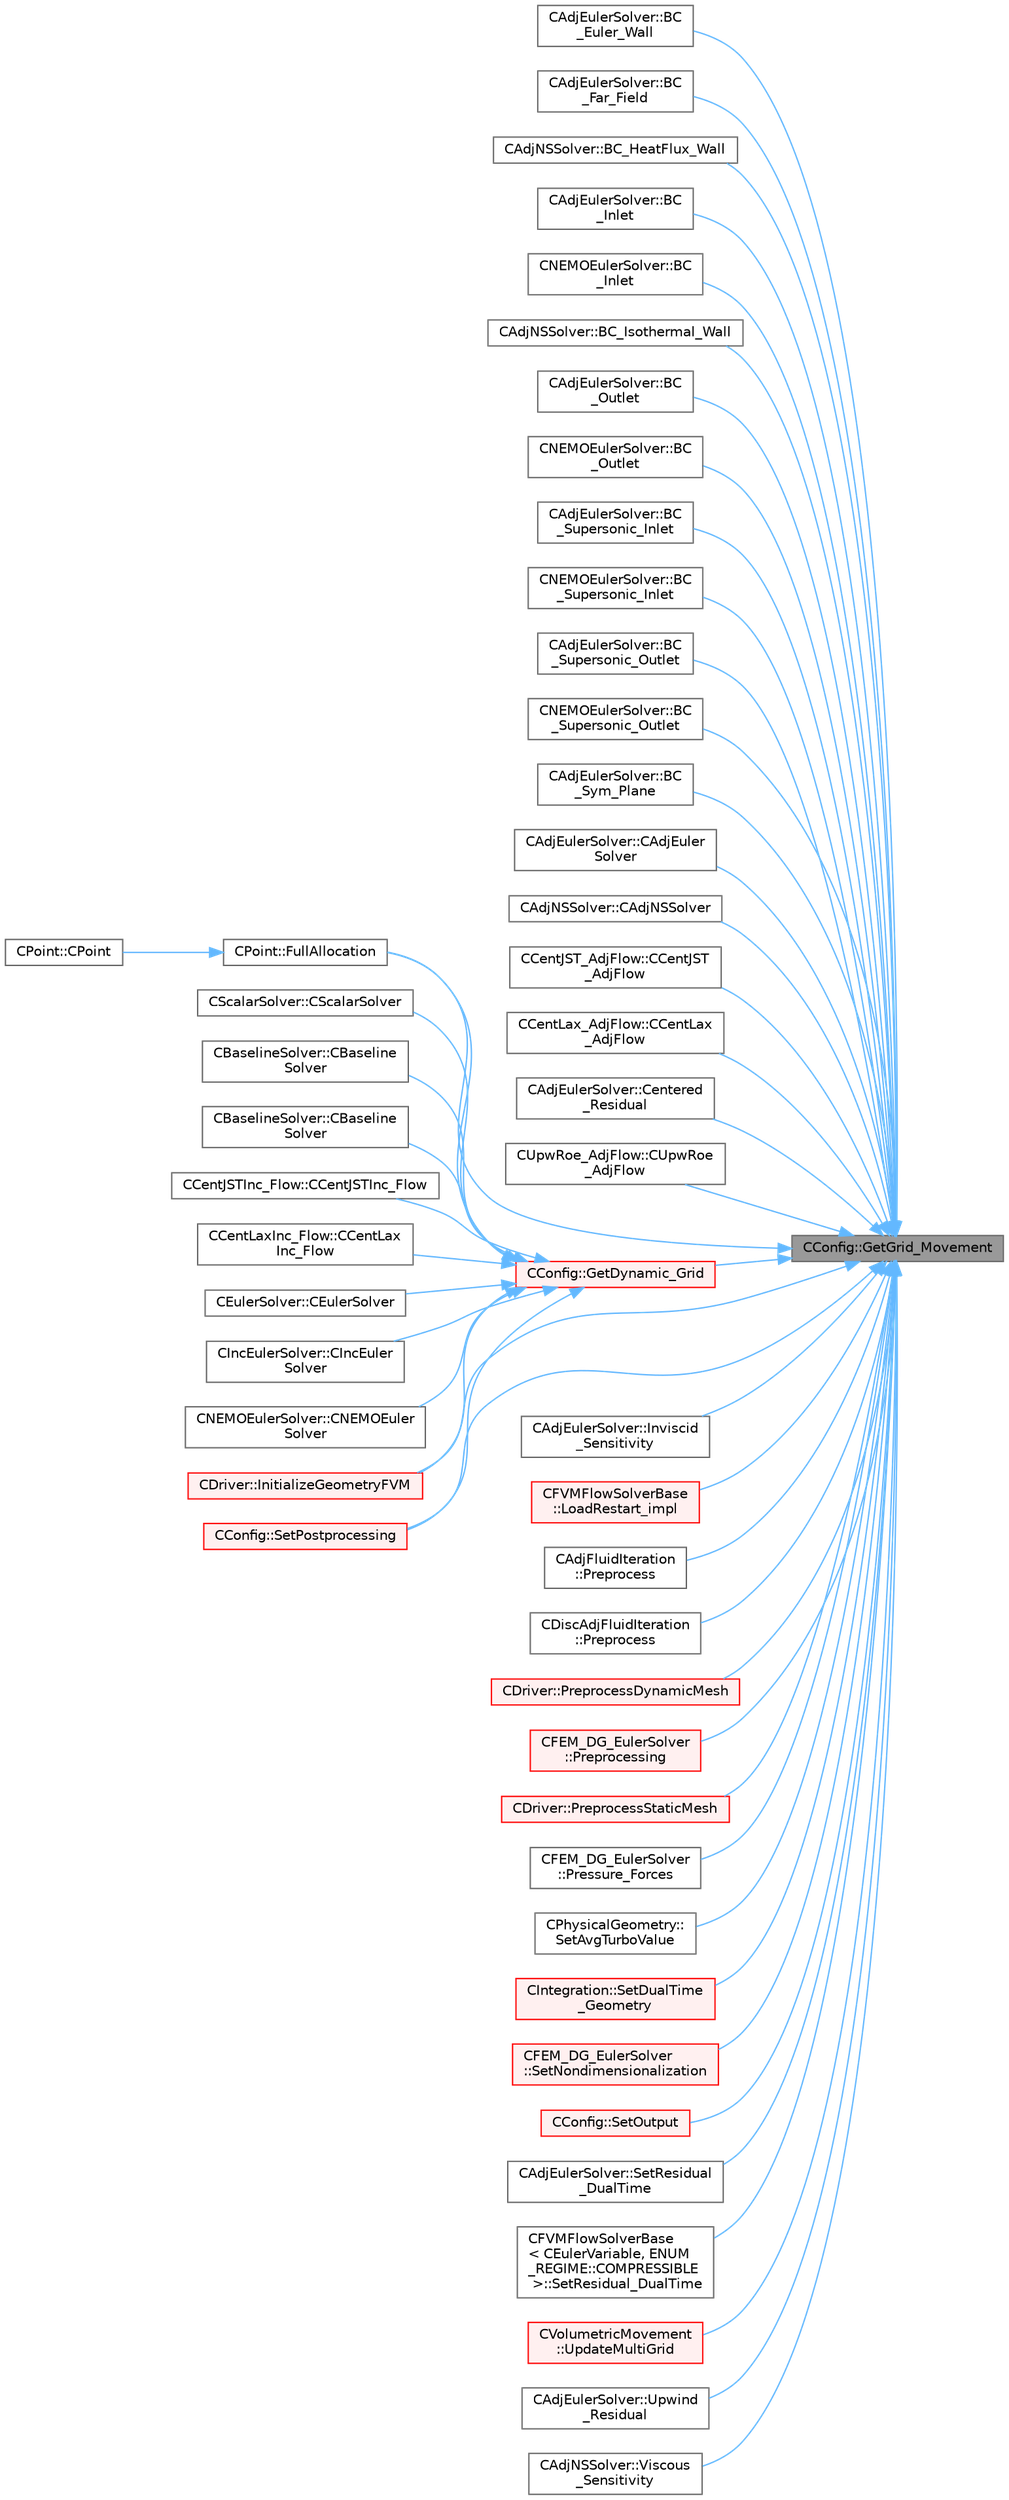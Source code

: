 digraph "CConfig::GetGrid_Movement"
{
 // LATEX_PDF_SIZE
  bgcolor="transparent";
  edge [fontname=Helvetica,fontsize=10,labelfontname=Helvetica,labelfontsize=10];
  node [fontname=Helvetica,fontsize=10,shape=box,height=0.2,width=0.4];
  rankdir="RL";
  Node1 [id="Node000001",label="CConfig::GetGrid_Movement",height=0.2,width=0.4,color="gray40", fillcolor="grey60", style="filled", fontcolor="black",tooltip="Get information about the grid movement."];
  Node1 -> Node2 [id="edge1_Node000001_Node000002",dir="back",color="steelblue1",style="solid",tooltip=" "];
  Node2 [id="Node000002",label="CAdjEulerSolver::BC\l_Euler_Wall",height=0.2,width=0.4,color="grey40", fillcolor="white", style="filled",URL="$classCAdjEulerSolver.html#aa58f0e46e0a15e9d5f0639f884b2ebfd",tooltip="Impose via the residual the adjoint Euler wall boundary condition."];
  Node1 -> Node3 [id="edge2_Node000001_Node000003",dir="back",color="steelblue1",style="solid",tooltip=" "];
  Node3 [id="Node000003",label="CAdjEulerSolver::BC\l_Far_Field",height=0.2,width=0.4,color="grey40", fillcolor="white", style="filled",URL="$classCAdjEulerSolver.html#ad145d66ed2938ef1b6a187d3133ee101",tooltip="Impose the boundary condition to the far field using characteristics."];
  Node1 -> Node4 [id="edge3_Node000001_Node000004",dir="back",color="steelblue1",style="solid",tooltip=" "];
  Node4 [id="Node000004",label="CAdjNSSolver::BC_HeatFlux_Wall",height=0.2,width=0.4,color="grey40", fillcolor="white", style="filled",URL="$classCAdjNSSolver.html#aac064a699355df483ca48c40e7c50675",tooltip="Impose via the residual or brute force the Navier-Stokes adjoint boundary condition (heat flux)."];
  Node1 -> Node5 [id="edge4_Node000001_Node000005",dir="back",color="steelblue1",style="solid",tooltip=" "];
  Node5 [id="Node000005",label="CAdjEulerSolver::BC\l_Inlet",height=0.2,width=0.4,color="grey40", fillcolor="white", style="filled",URL="$classCAdjEulerSolver.html#ae32700e955c44bc12de7a818d8e412bf",tooltip="Impose the inlet boundary condition."];
  Node1 -> Node6 [id="edge5_Node000001_Node000006",dir="back",color="steelblue1",style="solid",tooltip=" "];
  Node6 [id="Node000006",label="CNEMOEulerSolver::BC\l_Inlet",height=0.2,width=0.4,color="grey40", fillcolor="white", style="filled",URL="$classCNEMOEulerSolver.html#a715d85f7c0791a1258fba5746257cba0",tooltip="Impose a subsonic inlet boundary condition."];
  Node1 -> Node7 [id="edge6_Node000001_Node000007",dir="back",color="steelblue1",style="solid",tooltip=" "];
  Node7 [id="Node000007",label="CAdjNSSolver::BC_Isothermal_Wall",height=0.2,width=0.4,color="grey40", fillcolor="white", style="filled",URL="$classCAdjNSSolver.html#a159875229feba5b14c433990e5a89d60",tooltip="Impose via the residual or brute force the Navier-Stokes adjoint boundary condition (heat flux)."];
  Node1 -> Node8 [id="edge7_Node000001_Node000008",dir="back",color="steelblue1",style="solid",tooltip=" "];
  Node8 [id="Node000008",label="CAdjEulerSolver::BC\l_Outlet",height=0.2,width=0.4,color="grey40", fillcolor="white", style="filled",URL="$classCAdjEulerSolver.html#a606732a2540893587de80506c5d0ac70",tooltip="Impose the outlet boundary condition."];
  Node1 -> Node9 [id="edge8_Node000001_Node000009",dir="back",color="steelblue1",style="solid",tooltip=" "];
  Node9 [id="Node000009",label="CNEMOEulerSolver::BC\l_Outlet",height=0.2,width=0.4,color="grey40", fillcolor="white", style="filled",URL="$classCNEMOEulerSolver.html#ad9c735fad084c25c2b24b9ccd3503fa8",tooltip="Impose the outlet boundary condition."];
  Node1 -> Node10 [id="edge9_Node000001_Node000010",dir="back",color="steelblue1",style="solid",tooltip=" "];
  Node10 [id="Node000010",label="CAdjEulerSolver::BC\l_Supersonic_Inlet",height=0.2,width=0.4,color="grey40", fillcolor="white", style="filled",URL="$classCAdjEulerSolver.html#a387bb98473abfa504de673a89f39cd70",tooltip="Impose the supersonic inlet boundary condition."];
  Node1 -> Node11 [id="edge10_Node000001_Node000011",dir="back",color="steelblue1",style="solid",tooltip=" "];
  Node11 [id="Node000011",label="CNEMOEulerSolver::BC\l_Supersonic_Inlet",height=0.2,width=0.4,color="grey40", fillcolor="white", style="filled",URL="$classCNEMOEulerSolver.html#a1448f7a4a713ada22016532249a56a95",tooltip="Impose a supersonic inlet boundary condition."];
  Node1 -> Node12 [id="edge11_Node000001_Node000012",dir="back",color="steelblue1",style="solid",tooltip=" "];
  Node12 [id="Node000012",label="CAdjEulerSolver::BC\l_Supersonic_Outlet",height=0.2,width=0.4,color="grey40", fillcolor="white", style="filled",URL="$classCAdjEulerSolver.html#a2d9d0f85686f7c45ab8ddb89161cc376",tooltip="Impose the supersonic outlet boundary condition."];
  Node1 -> Node13 [id="edge12_Node000001_Node000013",dir="back",color="steelblue1",style="solid",tooltip=" "];
  Node13 [id="Node000013",label="CNEMOEulerSolver::BC\l_Supersonic_Outlet",height=0.2,width=0.4,color="grey40", fillcolor="white", style="filled",URL="$classCNEMOEulerSolver.html#a56fde05fcdc935ca387b46ee6bd7034e",tooltip="Impose the supersonic outlet boundary condition."];
  Node1 -> Node14 [id="edge13_Node000001_Node000014",dir="back",color="steelblue1",style="solid",tooltip=" "];
  Node14 [id="Node000014",label="CAdjEulerSolver::BC\l_Sym_Plane",height=0.2,width=0.4,color="grey40", fillcolor="white", style="filled",URL="$classCAdjEulerSolver.html#a2048036e4aae22e3c26144320af86f2c",tooltip="Impose via the residual the adjoint symmetry boundary condition."];
  Node1 -> Node15 [id="edge14_Node000001_Node000015",dir="back",color="steelblue1",style="solid",tooltip=" "];
  Node15 [id="Node000015",label="CAdjEulerSolver::CAdjEuler\lSolver",height=0.2,width=0.4,color="grey40", fillcolor="white", style="filled",URL="$classCAdjEulerSolver.html#a0a739888df9436d4707665d152a7af1a",tooltip=" "];
  Node1 -> Node16 [id="edge15_Node000001_Node000016",dir="back",color="steelblue1",style="solid",tooltip=" "];
  Node16 [id="Node000016",label="CAdjNSSolver::CAdjNSSolver",height=0.2,width=0.4,color="grey40", fillcolor="white", style="filled",URL="$classCAdjNSSolver.html#a323f1dc7c0b9fe00d1911eeeea365d46",tooltip=" "];
  Node1 -> Node17 [id="edge16_Node000001_Node000017",dir="back",color="steelblue1",style="solid",tooltip=" "];
  Node17 [id="Node000017",label="CCentJST_AdjFlow::CCentJST\l_AdjFlow",height=0.2,width=0.4,color="grey40", fillcolor="white", style="filled",URL="$classCCentJST__AdjFlow.html#a7822739aeee9c8ee0f0fd72b28858572",tooltip="Constructor of the class."];
  Node1 -> Node18 [id="edge17_Node000001_Node000018",dir="back",color="steelblue1",style="solid",tooltip=" "];
  Node18 [id="Node000018",label="CCentLax_AdjFlow::CCentLax\l_AdjFlow",height=0.2,width=0.4,color="grey40", fillcolor="white", style="filled",URL="$classCCentLax__AdjFlow.html#af3dfa3266fe9ee5f7b7fc9ab7c6a35ff",tooltip="Constructor of the class."];
  Node1 -> Node19 [id="edge18_Node000001_Node000019",dir="back",color="steelblue1",style="solid",tooltip=" "];
  Node19 [id="Node000019",label="CAdjEulerSolver::Centered\l_Residual",height=0.2,width=0.4,color="grey40", fillcolor="white", style="filled",URL="$classCAdjEulerSolver.html#a30bdc57d4bd18b22b3f07772f5ea8a99",tooltip="Compute the spatial integration using a centered scheme for the adjoint equations."];
  Node1 -> Node20 [id="edge19_Node000001_Node000020",dir="back",color="steelblue1",style="solid",tooltip=" "];
  Node20 [id="Node000020",label="CUpwRoe_AdjFlow::CUpwRoe\l_AdjFlow",height=0.2,width=0.4,color="grey40", fillcolor="white", style="filled",URL="$classCUpwRoe__AdjFlow.html#a83c42049eae2cfe4e2d57b7173cb1f9a",tooltip="Constructor of the class."];
  Node1 -> Node21 [id="edge20_Node000001_Node000021",dir="back",color="steelblue1",style="solid",tooltip=" "];
  Node21 [id="Node000021",label="CPoint::FullAllocation",height=0.2,width=0.4,color="grey40", fillcolor="white", style="filled",URL="$classCPoint.html#aab6cc5a097e6be90c54c30fc6438761b",tooltip="Allocate the variables not covered by the minimal constructor."];
  Node21 -> Node22 [id="edge21_Node000021_Node000022",dir="back",color="steelblue1",style="solid",tooltip=" "];
  Node22 [id="Node000022",label="CPoint::CPoint",height=0.2,width=0.4,color="grey40", fillcolor="white", style="filled",URL="$classCPoint.html#a6cb9acc7bf4554e4bd13f1d30478836e",tooltip="\"Full\" constructor of the class."];
  Node1 -> Node23 [id="edge22_Node000001_Node000023",dir="back",color="steelblue1",style="solid",tooltip=" "];
  Node23 [id="Node000023",label="CConfig::GetDynamic_Grid",height=0.2,width=0.4,color="red", fillcolor="#FFF0F0", style="filled",URL="$classCConfig.html#a6352cd90308195b5fc1ba7eab02d46c1",tooltip="Get information about dynamic grids."];
  Node23 -> Node24 [id="edge23_Node000023_Node000024",dir="back",color="steelblue1",style="solid",tooltip=" "];
  Node24 [id="Node000024",label="CBaselineSolver::CBaseline\lSolver",height=0.2,width=0.4,color="grey40", fillcolor="white", style="filled",URL="$classCBaselineSolver.html#a996d9c6ee613b5b45a25a765f3c5e2cd",tooltip=" "];
  Node23 -> Node25 [id="edge24_Node000023_Node000025",dir="back",color="steelblue1",style="solid",tooltip=" "];
  Node25 [id="Node000025",label="CBaselineSolver::CBaseline\lSolver",height=0.2,width=0.4,color="grey40", fillcolor="white", style="filled",URL="$classCBaselineSolver.html#a511c7bee80aa8c1c346a2dacc62c328e",tooltip=" "];
  Node23 -> Node26 [id="edge25_Node000023_Node000026",dir="back",color="steelblue1",style="solid",tooltip=" "];
  Node26 [id="Node000026",label="CCentJSTInc_Flow::CCentJSTInc_Flow",height=0.2,width=0.4,color="grey40", fillcolor="white", style="filled",URL="$classCCentJSTInc__Flow.html#aedaf80c28294093540e67a0016f236ea",tooltip="Constructor of the class."];
  Node23 -> Node27 [id="edge26_Node000023_Node000027",dir="back",color="steelblue1",style="solid",tooltip=" "];
  Node27 [id="Node000027",label="CCentLaxInc_Flow::CCentLax\lInc_Flow",height=0.2,width=0.4,color="grey40", fillcolor="white", style="filled",URL="$classCCentLaxInc__Flow.html#a6aa67a47dcce3cbfbce22d661a07d435",tooltip="Constructor of the class."];
  Node23 -> Node28 [id="edge27_Node000023_Node000028",dir="back",color="steelblue1",style="solid",tooltip=" "];
  Node28 [id="Node000028",label="CEulerSolver::CEulerSolver",height=0.2,width=0.4,color="grey40", fillcolor="white", style="filled",URL="$classCEulerSolver.html#acb987947b2e76a9900605cb5fee72460",tooltip="Main constructor of this class."];
  Node23 -> Node29 [id="edge28_Node000023_Node000029",dir="back",color="steelblue1",style="solid",tooltip=" "];
  Node29 [id="Node000029",label="CIncEulerSolver::CIncEuler\lSolver",height=0.2,width=0.4,color="grey40", fillcolor="white", style="filled",URL="$classCIncEulerSolver.html#a2a0c72c1d1d79e45c69da03e01f6281a",tooltip="Constructor of the class."];
  Node23 -> Node30 [id="edge29_Node000023_Node000030",dir="back",color="steelblue1",style="solid",tooltip=" "];
  Node30 [id="Node000030",label="CNEMOEulerSolver::CNEMOEuler\lSolver",height=0.2,width=0.4,color="grey40", fillcolor="white", style="filled",URL="$classCNEMOEulerSolver.html#a192d56e184ee19ad0b0dd3282b74f1e6",tooltip="Contructor of the class."];
  Node23 -> Node31 [id="edge30_Node000023_Node000031",dir="back",color="steelblue1",style="solid",tooltip=" "];
  Node31 [id="Node000031",label="CScalarSolver::CScalarSolver",height=0.2,width=0.4,color="grey40", fillcolor="white", style="filled",URL="$classCScalarSolver.html#a1afc69d5b797a6ca3951cc43e5594313",tooltip="Constructor of the class."];
  Node23 -> Node21 [id="edge31_Node000023_Node000021",dir="back",color="steelblue1",style="solid",tooltip=" "];
  Node23 -> Node42 [id="edge32_Node000023_Node000042",dir="back",color="steelblue1",style="solid",tooltip=" "];
  Node42 [id="Node000042",label="CDriver::InitializeGeometryFVM",height=0.2,width=0.4,color="red", fillcolor="#FFF0F0", style="filled",URL="$classCDriver.html#aedc08d3b6ea02eeed60695e5c4d52336",tooltip="InitializeGeometryFVM."];
  Node23 -> Node45 [id="edge33_Node000023_Node000045",dir="back",color="steelblue1",style="solid",tooltip=" "];
  Node45 [id="Node000045",label="CConfig::SetPostprocessing",height=0.2,width=0.4,color="red", fillcolor="#FFF0F0", style="filled",URL="$classCConfig.html#a80089b1c79b37f16b8b2715e430f3b59",tooltip="Config file postprocessing."];
  Node1 -> Node42 [id="edge34_Node000001_Node000042",dir="back",color="steelblue1",style="solid",tooltip=" "];
  Node1 -> Node53 [id="edge35_Node000001_Node000053",dir="back",color="steelblue1",style="solid",tooltip=" "];
  Node53 [id="Node000053",label="CAdjEulerSolver::Inviscid\l_Sensitivity",height=0.2,width=0.4,color="grey40", fillcolor="white", style="filled",URL="$classCAdjEulerSolver.html#aa87a2220c946b47cb35c395c035f96e5",tooltip="Compute the inviscid sensitivity of the functional."];
  Node1 -> Node54 [id="edge36_Node000001_Node000054",dir="back",color="steelblue1",style="solid",tooltip=" "];
  Node54 [id="Node000054",label="CFVMFlowSolverBase\l::LoadRestart_impl",height=0.2,width=0.4,color="red", fillcolor="#FFF0F0", style="filled",URL="$classCFVMFlowSolverBase.html#a7cf80881bcda9a08b9c8cf78e7a3bc8d",tooltip="General implementation to load a flow solution from a restart file."];
  Node1 -> Node56 [id="edge37_Node000001_Node000056",dir="back",color="steelblue1",style="solid",tooltip=" "];
  Node56 [id="Node000056",label="CAdjFluidIteration\l::Preprocess",height=0.2,width=0.4,color="grey40", fillcolor="white", style="filled",URL="$classCAdjFluidIteration.html#a19c066c9edcc58b8a56838005c6c2289",tooltip="Preprocessing to prepare for an iteration of the physics."];
  Node1 -> Node57 [id="edge38_Node000001_Node000057",dir="back",color="steelblue1",style="solid",tooltip=" "];
  Node57 [id="Node000057",label="CDiscAdjFluidIteration\l::Preprocess",height=0.2,width=0.4,color="grey40", fillcolor="white", style="filled",URL="$classCDiscAdjFluidIteration.html#a9289dd9216cff8cca78b6c8224db4ff2",tooltip="Preprocessing to prepare for an iteration of the physics."];
  Node1 -> Node58 [id="edge39_Node000001_Node000058",dir="back",color="steelblue1",style="solid",tooltip=" "];
  Node58 [id="Node000058",label="CDriver::PreprocessDynamicMesh",height=0.2,width=0.4,color="red", fillcolor="#FFF0F0", style="filled",URL="$classCDriver.html#a1c1a52f57d73376cd2e95e730274a6ae",tooltip="GridMovement_Preprocessing."];
  Node1 -> Node59 [id="edge40_Node000001_Node000059",dir="back",color="steelblue1",style="solid",tooltip=" "];
  Node59 [id="Node000059",label="CFEM_DG_EulerSolver\l::Preprocessing",height=0.2,width=0.4,color="red", fillcolor="#FFF0F0", style="filled",URL="$classCFEM__DG__EulerSolver.html#acfd3f253f2b9f37d236df40ff18a8c4c",tooltip="Compute primitive variables and their gradients."];
  Node1 -> Node61 [id="edge41_Node000001_Node000061",dir="back",color="steelblue1",style="solid",tooltip=" "];
  Node61 [id="Node000061",label="CDriver::PreprocessStaticMesh",height=0.2,width=0.4,color="red", fillcolor="#FFF0F0", style="filled",URL="$classCDriver.html#a4c727907817617b9a84674ca94ad5b90",tooltip="Initiate value for static mesh movement such as the gridVel for the ROTATING frame."];
  Node1 -> Node62 [id="edge42_Node000001_Node000062",dir="back",color="steelblue1",style="solid",tooltip=" "];
  Node62 [id="Node000062",label="CFEM_DG_EulerSolver\l::Pressure_Forces",height=0.2,width=0.4,color="grey40", fillcolor="white", style="filled",URL="$classCFEM__DG__EulerSolver.html#a218c89d657364d7282515fec1d2453bc",tooltip="Compute the pressure forces and all the adimensional coefficients."];
  Node1 -> Node63 [id="edge43_Node000001_Node000063",dir="back",color="steelblue1",style="solid",tooltip=" "];
  Node63 [id="Node000063",label="CPhysicalGeometry::\lSetAvgTurboValue",height=0.2,width=0.4,color="grey40", fillcolor="white", style="filled",URL="$classCPhysicalGeometry.html#a4cc998068d7c155432682355c432b7b7",tooltip="Set turbo boundary vertex."];
  Node1 -> Node64 [id="edge44_Node000001_Node000064",dir="back",color="steelblue1",style="solid",tooltip=" "];
  Node64 [id="Node000064",label="CIntegration::SetDualTime\l_Geometry",height=0.2,width=0.4,color="red", fillcolor="#FFF0F0", style="filled",URL="$classCIntegration.html#a28f1a8d3c53a9ac178bdc136788f1fea",tooltip="Save the geometry at different time steps."];
  Node1 -> Node68 [id="edge45_Node000001_Node000068",dir="back",color="steelblue1",style="solid",tooltip=" "];
  Node68 [id="Node000068",label="CFEM_DG_EulerSolver\l::SetNondimensionalization",height=0.2,width=0.4,color="red", fillcolor="#FFF0F0", style="filled",URL="$classCFEM__DG__EulerSolver.html#a31316dc2fe564329d9bb372961b10a3a",tooltip="Set the fluid solver nondimensionalization."];
  Node1 -> Node71 [id="edge46_Node000001_Node000071",dir="back",color="steelblue1",style="solid",tooltip=" "];
  Node71 [id="Node000071",label="CConfig::SetOutput",height=0.2,width=0.4,color="red", fillcolor="#FFF0F0", style="filled",URL="$classCConfig.html#a47a216b4854f8d4553303594bc0ae0d7",tooltip="Config file output."];
  Node1 -> Node45 [id="edge47_Node000001_Node000045",dir="back",color="steelblue1",style="solid",tooltip=" "];
  Node1 -> Node72 [id="edge48_Node000001_Node000072",dir="back",color="steelblue1",style="solid",tooltip=" "];
  Node72 [id="Node000072",label="CAdjEulerSolver::SetResidual\l_DualTime",height=0.2,width=0.4,color="grey40", fillcolor="white", style="filled",URL="$classCAdjEulerSolver.html#a67528edd4e8c04961a941fab944a4395",tooltip="Set the total residual adding the term that comes from the Dual Time Strategy."];
  Node1 -> Node73 [id="edge49_Node000001_Node000073",dir="back",color="steelblue1",style="solid",tooltip=" "];
  Node73 [id="Node000073",label="CFVMFlowSolverBase\l\< CEulerVariable, ENUM\l_REGIME::COMPRESSIBLE\l \>::SetResidual_DualTime",height=0.2,width=0.4,color="grey40", fillcolor="white", style="filled",URL="$classCFVMFlowSolverBase.html#afb95cb0aa636a2fbeb30b63314827691",tooltip="Set the total residual adding the term that comes from the Dual Time Strategy."];
  Node1 -> Node74 [id="edge50_Node000001_Node000074",dir="back",color="steelblue1",style="solid",tooltip=" "];
  Node74 [id="Node000074",label="CVolumetricMovement\l::UpdateMultiGrid",height=0.2,width=0.4,color="red", fillcolor="#FFF0F0", style="filled",URL="$classCVolumetricMovement.html#a1cb59d54bb326eb7c09729cfac0c398a",tooltip="Update the coarse multigrid levels after the grid movement."];
  Node1 -> Node98 [id="edge51_Node000001_Node000098",dir="back",color="steelblue1",style="solid",tooltip=" "];
  Node98 [id="Node000098",label="CAdjEulerSolver::Upwind\l_Residual",height=0.2,width=0.4,color="grey40", fillcolor="white", style="filled",URL="$classCAdjEulerSolver.html#a27f05ad7c19b238efda73a2866c4b9b7",tooltip="Compute the spatial integration using a upwind scheme."];
  Node1 -> Node99 [id="edge52_Node000001_Node000099",dir="back",color="steelblue1",style="solid",tooltip=" "];
  Node99 [id="Node000099",label="CAdjNSSolver::Viscous\l_Sensitivity",height=0.2,width=0.4,color="grey40", fillcolor="white", style="filled",URL="$classCAdjNSSolver.html#a6e72f094190680fa7fb078d7aae9c1d8",tooltip="Compute the viscous sensitivity of the functional."];
}
